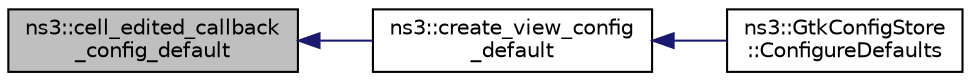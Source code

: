 digraph "ns3::cell_edited_callback_config_default"
{
  edge [fontname="Helvetica",fontsize="10",labelfontname="Helvetica",labelfontsize="10"];
  node [fontname="Helvetica",fontsize="10",shape=record];
  rankdir="LR";
  Node1 [label="ns3::cell_edited_callback\l_config_default",height=0.2,width=0.4,color="black", fillcolor="grey75", style="filled", fontcolor="black"];
  Node1 -> Node2 [dir="back",color="midnightblue",fontsize="10",style="solid"];
  Node2 [label="ns3::create_view_config\l_default",height=0.2,width=0.4,color="black", fillcolor="white", style="filled",URL="$d7/d2e/namespacens3.html#a9b0de38431169a0ec08415d6f1a2fa67"];
  Node2 -> Node3 [dir="back",color="midnightblue",fontsize="10",style="solid"];
  Node3 [label="ns3::GtkConfigStore\l::ConfigureDefaults",height=0.2,width=0.4,color="black", fillcolor="white", style="filled",URL="$db/dd5/classns3_1_1GtkConfigStore.html#aa6bc1c922ac60a9cef7134875f98bd24"];
}
